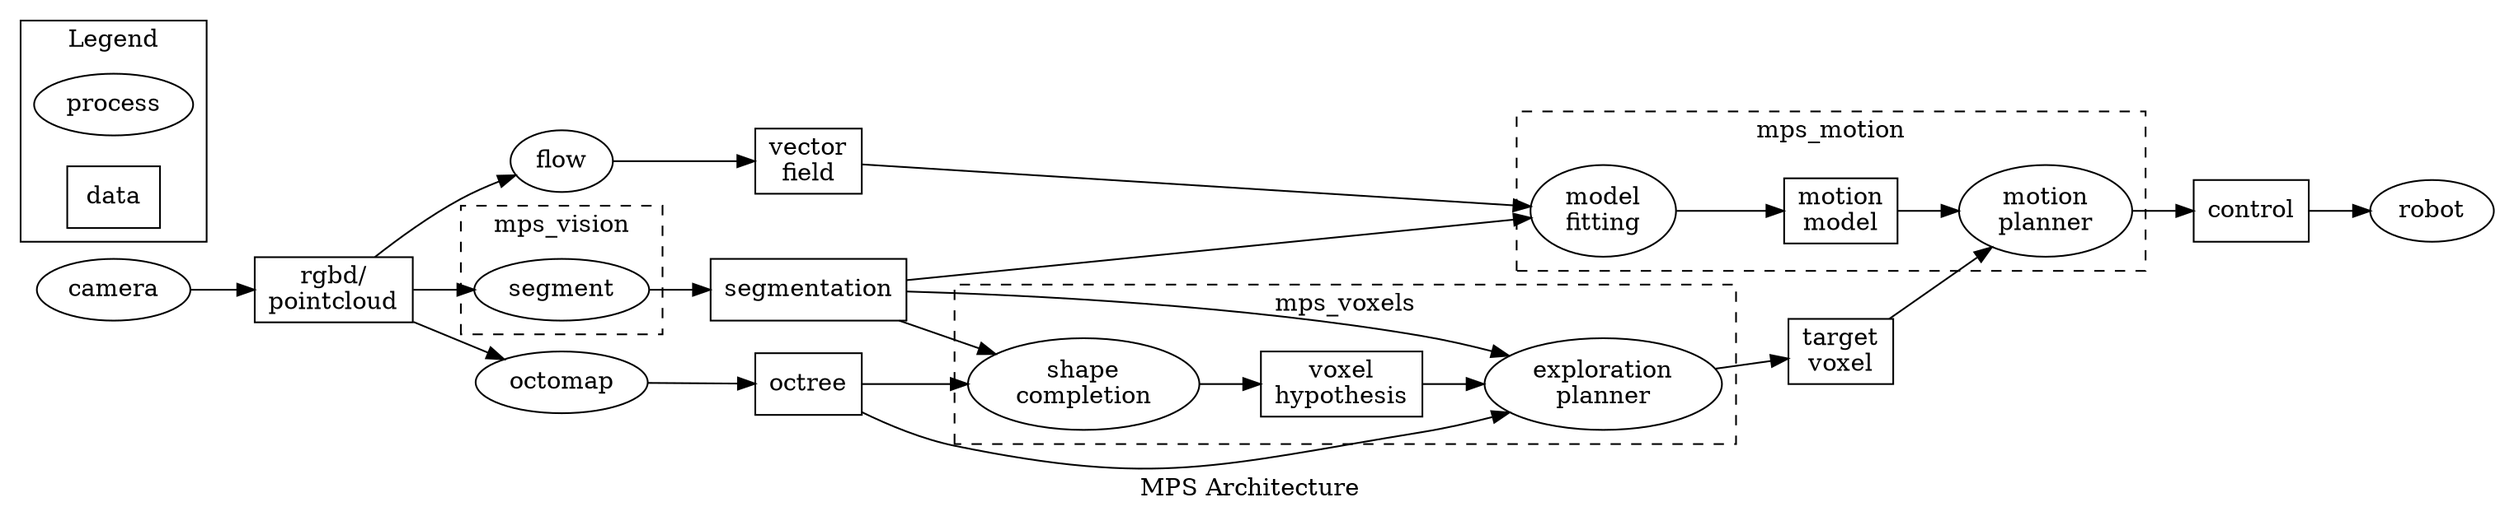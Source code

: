 digraph g {
    label="MPS Architecture";
    rankdir=LR;
    // splines=ortho;

    node [shape="ellipse"];
    camera;
    flow;
    octomap;
    robot;
    subgraph cluster_vision {
        label="mps_vision";
        style="dashed";

        node [shape="ellipse"];
        segment;
    }
    subgraph cluster_voxels {
        label="mps_voxels";
        style="dashed";

        node [shape="ellipse"];
        completion [label="shape\ncompletion"];
        explorer [label="exploration\nplanner"];

        node [shape="box"];
        hypothesis [label="voxel\nhypothesis"];
    }

    subgraph cluster_motion {
        label="mps_motion";
        style="dashed";

        node [shape="ellipse"];
        em [label="model\nfitting"];
        motion [label="motion\nplanner"];

        node [shape="box"];
        model [label="motion\nmodel"];
    }

    node [shape="box"];
    rgbd [label="rgbd/\npointcloud"];
    vector [label="vector\nfield"];
    octree;
    segmentation;
    
    target [label="target\nvoxel"];
    control [label="control"];

    camera->rgbd;
    rgbd->flow;
    flow->vector;
    vector->em;
    rgbd->octomap;
    octomap->octree;
    rgbd->segment;
    segment->segmentation;
    octree->completion;
    segmentation->completion;
    segmentation->em;
    em->model;
    completion->hypothesis;
    segmentation->explorer;
    octree->explorer;
    hypothesis->explorer;
    explorer->target;
    model->motion;
    target->motion;
    motion->control;
    control->robot;

    subgraph cluster_legend{
        label="Legend";
        process [shape="ellipse"];
        data [shape="box"];
    }

    { rank=same; vector, segmentation, octree }

    // Feedback path
    // cn1 [label="", shape="point"];
    // { rank=same; cn1, robot }
    // robot->cn1;
    // cn2 [label="", shape="point"];
    // { rank=same; camera, cn2 }
    // cn2->cn1 [dir=back];
    // cn2->camera;
    // camera->cn1 [dir="back"];
}
